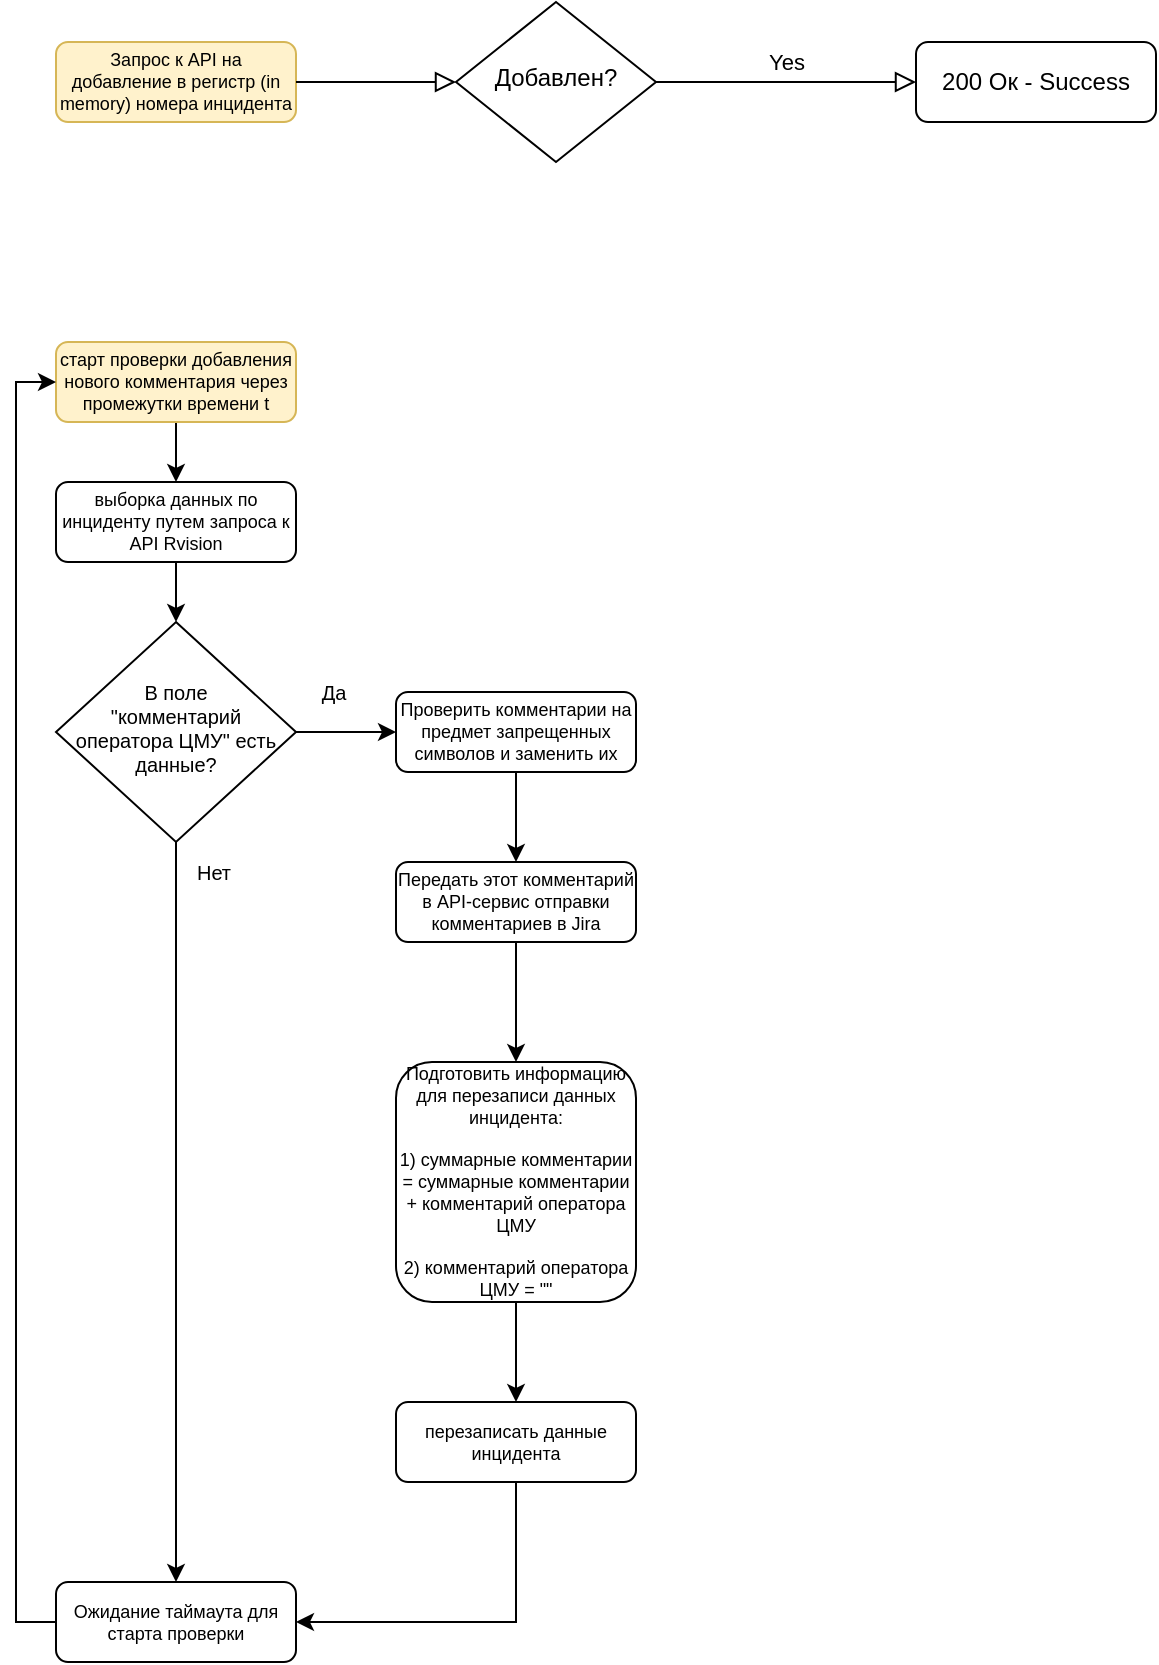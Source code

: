 <mxfile version="15.6.5" type="github">
  <diagram id="C5RBs43oDa-KdzZeNtuy" name="Page-1">
    <mxGraphModel dx="945" dy="560" grid="1" gridSize="10" guides="1" tooltips="1" connect="1" arrows="1" fold="1" page="1" pageScale="1" pageWidth="827" pageHeight="1169" math="0" shadow="0">
      <root>
        <mxCell id="WIyWlLk6GJQsqaUBKTNV-0" />
        <mxCell id="WIyWlLk6GJQsqaUBKTNV-1" parent="WIyWlLk6GJQsqaUBKTNV-0" />
        <mxCell id="WCmb3ZS0miNEBh6L_WHi-0" value="Запрос к API на добавление в регистр (in memory) номера инцидента" style="rounded=1;whiteSpace=wrap;html=1;fontSize=9;glass=0;strokeWidth=1;shadow=0;fillColor=#fff2cc;strokeColor=#d6b656;fontColor=default;" vertex="1" parent="WIyWlLk6GJQsqaUBKTNV-1">
          <mxGeometry x="50" y="40" width="120" height="40" as="geometry" />
        </mxCell>
        <mxCell id="WCmb3ZS0miNEBh6L_WHi-1" value="Добавлен?" style="rhombus;whiteSpace=wrap;html=1;shadow=0;fontFamily=Helvetica;fontSize=12;align=center;strokeWidth=1;spacing=6;spacingTop=-4;fillColor=default;strokeColor=default;fontColor=default;" vertex="1" parent="WIyWlLk6GJQsqaUBKTNV-1">
          <mxGeometry x="250" y="20" width="100" height="80" as="geometry" />
        </mxCell>
        <mxCell id="WCmb3ZS0miNEBh6L_WHi-2" value="" style="rounded=0;html=1;jettySize=auto;orthogonalLoop=1;fontSize=11;endArrow=block;endFill=0;endSize=8;strokeWidth=1;shadow=0;labelBackgroundColor=none;edgeStyle=orthogonalEdgeStyle;exitX=1;exitY=0.5;exitDx=0;exitDy=0;strokeColor=default;fontColor=default;entryX=0;entryY=0.5;entryDx=0;entryDy=0;" edge="1" parent="WIyWlLk6GJQsqaUBKTNV-1" source="WCmb3ZS0miNEBh6L_WHi-0" target="WCmb3ZS0miNEBh6L_WHi-1">
          <mxGeometry relative="1" as="geometry">
            <mxPoint x="180" y="180" as="sourcePoint" />
            <mxPoint x="260" y="180" as="targetPoint" />
          </mxGeometry>
        </mxCell>
        <mxCell id="WCmb3ZS0miNEBh6L_WHi-3" value="Yes" style="edgeStyle=orthogonalEdgeStyle;rounded=0;html=1;jettySize=auto;orthogonalLoop=1;fontSize=11;endArrow=block;endFill=0;endSize=8;strokeWidth=1;shadow=0;labelBackgroundColor=none;exitX=1;exitY=0.5;exitDx=0;exitDy=0;strokeColor=default;fontColor=default;startArrow=none;entryX=0;entryY=0.5;entryDx=0;entryDy=0;" edge="1" parent="WIyWlLk6GJQsqaUBKTNV-1" source="WCmb3ZS0miNEBh6L_WHi-1" target="WIyWlLk6GJQsqaUBKTNV-12">
          <mxGeometry y="10" relative="1" as="geometry">
            <mxPoint as="offset" />
            <mxPoint x="640" y="180" as="sourcePoint" />
            <mxPoint x="630" y="110" as="targetPoint" />
            <Array as="points">
              <mxPoint x="390" y="60" />
              <mxPoint x="390" y="60" />
            </Array>
          </mxGeometry>
        </mxCell>
        <mxCell id="WIyWlLk6GJQsqaUBKTNV-12" value="200 Ок - Success" style="rounded=1;whiteSpace=wrap;html=1;fontSize=12;glass=0;strokeWidth=1;shadow=0;fillColor=default;strokeColor=default;fontColor=default;" parent="WIyWlLk6GJQsqaUBKTNV-1" vertex="1">
          <mxGeometry x="480" y="40" width="120" height="40" as="geometry" />
        </mxCell>
        <mxCell id="WCmb3ZS0miNEBh6L_WHi-10" style="edgeStyle=orthogonalEdgeStyle;rounded=0;orthogonalLoop=1;jettySize=auto;html=1;fontSize=10;fontColor=default;strokeColor=default;" edge="1" parent="WIyWlLk6GJQsqaUBKTNV-1" source="WCmb3ZS0miNEBh6L_WHi-5" target="WCmb3ZS0miNEBh6L_WHi-6">
          <mxGeometry relative="1" as="geometry" />
        </mxCell>
        <mxCell id="WCmb3ZS0miNEBh6L_WHi-5" value="старт проверки добавления нового комментария через промежутки времени t" style="rounded=1;whiteSpace=wrap;html=1;fontSize=9;glass=0;strokeWidth=1;shadow=0;fillColor=#fff2cc;strokeColor=#d6b656;fontColor=default;" vertex="1" parent="WIyWlLk6GJQsqaUBKTNV-1">
          <mxGeometry x="50" y="190" width="120" height="40" as="geometry" />
        </mxCell>
        <mxCell id="WCmb3ZS0miNEBh6L_WHi-11" style="edgeStyle=orthogonalEdgeStyle;rounded=0;orthogonalLoop=1;jettySize=auto;html=1;entryX=0.5;entryY=0;entryDx=0;entryDy=0;fontSize=10;fontColor=default;strokeColor=default;" edge="1" parent="WIyWlLk6GJQsqaUBKTNV-1" source="WCmb3ZS0miNEBh6L_WHi-6" target="WCmb3ZS0miNEBh6L_WHi-8">
          <mxGeometry relative="1" as="geometry" />
        </mxCell>
        <mxCell id="WCmb3ZS0miNEBh6L_WHi-6" value="выборка данных по инциденту путем запроса к API Rvision" style="rounded=1;whiteSpace=wrap;html=1;fontSize=9;glass=0;strokeWidth=1;shadow=0;fillColor=default;strokeColor=default;fontColor=default;" vertex="1" parent="WIyWlLk6GJQsqaUBKTNV-1">
          <mxGeometry x="50" y="260" width="120" height="40" as="geometry" />
        </mxCell>
        <mxCell id="WCmb3ZS0miNEBh6L_WHi-14" style="edgeStyle=orthogonalEdgeStyle;rounded=0;orthogonalLoop=1;jettySize=auto;html=1;entryX=0.5;entryY=0;entryDx=0;entryDy=0;fontSize=10;fontColor=default;strokeColor=default;" edge="1" parent="WIyWlLk6GJQsqaUBKTNV-1" source="WCmb3ZS0miNEBh6L_WHi-8" target="WCmb3ZS0miNEBh6L_WHi-13">
          <mxGeometry relative="1" as="geometry" />
        </mxCell>
        <mxCell id="WCmb3ZS0miNEBh6L_WHi-17" style="edgeStyle=orthogonalEdgeStyle;rounded=0;orthogonalLoop=1;jettySize=auto;html=1;entryX=0;entryY=0.5;entryDx=0;entryDy=0;fontSize=10;fontColor=default;strokeColor=default;" edge="1" parent="WIyWlLk6GJQsqaUBKTNV-1" source="WCmb3ZS0miNEBh6L_WHi-8" target="WCmb3ZS0miNEBh6L_WHi-16">
          <mxGeometry relative="1" as="geometry" />
        </mxCell>
        <mxCell id="WCmb3ZS0miNEBh6L_WHi-8" value="В поле &lt;br&gt;&quot;комментарий оператора ЦМУ&quot; есть данные?" style="rhombus;whiteSpace=wrap;html=1;shadow=0;fontFamily=Helvetica;fontSize=10;align=center;strokeWidth=1;spacing=6;spacingTop=-4;fillColor=default;strokeColor=default;fontColor=default;" vertex="1" parent="WIyWlLk6GJQsqaUBKTNV-1">
          <mxGeometry x="50" y="330" width="120" height="110" as="geometry" />
        </mxCell>
        <mxCell id="WCmb3ZS0miNEBh6L_WHi-27" style="edgeStyle=orthogonalEdgeStyle;rounded=0;orthogonalLoop=1;jettySize=auto;html=1;entryX=0;entryY=0.5;entryDx=0;entryDy=0;labelBackgroundColor=default;fontSize=10;fontColor=default;strokeColor=default;" edge="1" parent="WIyWlLk6GJQsqaUBKTNV-1" source="WCmb3ZS0miNEBh6L_WHi-13" target="WCmb3ZS0miNEBh6L_WHi-5">
          <mxGeometry relative="1" as="geometry">
            <Array as="points">
              <mxPoint x="30" y="830" />
              <mxPoint x="30" y="210" />
            </Array>
          </mxGeometry>
        </mxCell>
        <mxCell id="WCmb3ZS0miNEBh6L_WHi-13" value="Ожидание таймаута для старта проверки" style="rounded=1;whiteSpace=wrap;html=1;fontSize=9;glass=0;strokeWidth=1;shadow=0;fillColor=default;strokeColor=default;fontColor=default;" vertex="1" parent="WIyWlLk6GJQsqaUBKTNV-1">
          <mxGeometry x="50" y="810" width="120" height="40" as="geometry" />
        </mxCell>
        <mxCell id="WCmb3ZS0miNEBh6L_WHi-15" value="Нет" style="text;html=1;strokeColor=none;fillColor=none;align=center;verticalAlign=middle;whiteSpace=wrap;rounded=0;fontSize=10;fontColor=default;" vertex="1" parent="WIyWlLk6GJQsqaUBKTNV-1">
          <mxGeometry x="99" y="440" width="60" height="30" as="geometry" />
        </mxCell>
        <mxCell id="WCmb3ZS0miNEBh6L_WHi-20" style="edgeStyle=orthogonalEdgeStyle;rounded=0;orthogonalLoop=1;jettySize=auto;html=1;entryX=0.5;entryY=0;entryDx=0;entryDy=0;fontSize=10;fontColor=default;strokeColor=default;" edge="1" parent="WIyWlLk6GJQsqaUBKTNV-1" source="WCmb3ZS0miNEBh6L_WHi-16" target="WCmb3ZS0miNEBh6L_WHi-19">
          <mxGeometry relative="1" as="geometry" />
        </mxCell>
        <mxCell id="WCmb3ZS0miNEBh6L_WHi-16" value="Проверить комментарии на предмет запрещенных символов и заменить их" style="rounded=1;whiteSpace=wrap;html=1;fontSize=9;glass=0;strokeWidth=1;shadow=0;fillColor=default;strokeColor=default;fontColor=default;" vertex="1" parent="WIyWlLk6GJQsqaUBKTNV-1">
          <mxGeometry x="220" y="365" width="120" height="40" as="geometry" />
        </mxCell>
        <mxCell id="WCmb3ZS0miNEBh6L_WHi-18" value="Да" style="text;html=1;strokeColor=none;fillColor=none;align=center;verticalAlign=middle;whiteSpace=wrap;rounded=0;fontSize=10;fontColor=default;" vertex="1" parent="WIyWlLk6GJQsqaUBKTNV-1">
          <mxGeometry x="159" y="350" width="60" height="30" as="geometry" />
        </mxCell>
        <mxCell id="WCmb3ZS0miNEBh6L_WHi-22" style="edgeStyle=orthogonalEdgeStyle;rounded=0;orthogonalLoop=1;jettySize=auto;html=1;entryX=0.5;entryY=0;entryDx=0;entryDy=0;fontSize=10;fontColor=default;strokeColor=default;" edge="1" parent="WIyWlLk6GJQsqaUBKTNV-1" source="WCmb3ZS0miNEBh6L_WHi-19" target="WCmb3ZS0miNEBh6L_WHi-21">
          <mxGeometry relative="1" as="geometry" />
        </mxCell>
        <mxCell id="WCmb3ZS0miNEBh6L_WHi-19" value="Передать этот комментарий в API-сервис отправки комментариев в Jira" style="rounded=1;whiteSpace=wrap;html=1;fontSize=9;glass=0;strokeWidth=1;shadow=0;fillColor=default;strokeColor=default;fontColor=default;" vertex="1" parent="WIyWlLk6GJQsqaUBKTNV-1">
          <mxGeometry x="220" y="450" width="120" height="40" as="geometry" />
        </mxCell>
        <mxCell id="WCmb3ZS0miNEBh6L_WHi-24" style="edgeStyle=orthogonalEdgeStyle;rounded=0;orthogonalLoop=1;jettySize=auto;html=1;entryX=0.5;entryY=0;entryDx=0;entryDy=0;fontSize=10;fontColor=default;strokeColor=default;" edge="1" parent="WIyWlLk6GJQsqaUBKTNV-1" source="WCmb3ZS0miNEBh6L_WHi-21" target="WCmb3ZS0miNEBh6L_WHi-23">
          <mxGeometry relative="1" as="geometry" />
        </mxCell>
        <mxCell id="WCmb3ZS0miNEBh6L_WHi-21" value="Подготовить информацию для перезаписи данных инцидента:&lt;br&gt;&lt;br&gt;1) суммарные комментарии = суммарные комментарии + комментарий оператора ЦМУ&lt;br&gt;&lt;br&gt;2) комментарий оператора ЦМУ = &quot;&quot;" style="rounded=1;whiteSpace=wrap;html=1;fontSize=9;glass=0;strokeWidth=1;shadow=0;fillColor=default;strokeColor=default;fontColor=default;" vertex="1" parent="WIyWlLk6GJQsqaUBKTNV-1">
          <mxGeometry x="220" y="550" width="120" height="120" as="geometry" />
        </mxCell>
        <mxCell id="WCmb3ZS0miNEBh6L_WHi-26" style="edgeStyle=orthogonalEdgeStyle;rounded=0;orthogonalLoop=1;jettySize=auto;html=1;entryX=1;entryY=0.5;entryDx=0;entryDy=0;fontSize=10;fontColor=default;strokeColor=default;labelBackgroundColor=default;" edge="1" parent="WIyWlLk6GJQsqaUBKTNV-1" source="WCmb3ZS0miNEBh6L_WHi-23" target="WCmb3ZS0miNEBh6L_WHi-13">
          <mxGeometry relative="1" as="geometry">
            <mxPoint x="280" y="810" as="targetPoint" />
            <Array as="points">
              <mxPoint x="280" y="830" />
            </Array>
          </mxGeometry>
        </mxCell>
        <mxCell id="WCmb3ZS0miNEBh6L_WHi-23" value="перезаписать данные инцидента" style="rounded=1;whiteSpace=wrap;html=1;fontSize=9;glass=0;strokeWidth=1;shadow=0;fillColor=default;strokeColor=default;fontColor=default;" vertex="1" parent="WIyWlLk6GJQsqaUBKTNV-1">
          <mxGeometry x="220" y="720" width="120" height="40" as="geometry" />
        </mxCell>
      </root>
    </mxGraphModel>
  </diagram>
</mxfile>
